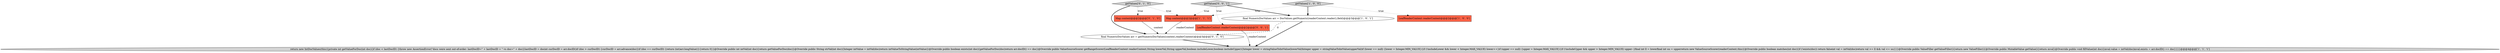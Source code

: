 digraph {
8 [style = filled, label = "LeafReaderContext readerContext@@@2@@@['0', '0', '1']", fillcolor = tomato, shape = box image = "AAA0AAABBB3BBB"];
6 [style = filled, label = "getValues['0', '1', '0']", fillcolor = lightgray, shape = diamond image = "AAA0AAABBB2BBB"];
0 [style = filled, label = "LeafReaderContext readerContext@@@2@@@['1', '0', '0']", fillcolor = tomato, shape = box image = "AAA0AAABBB1BBB"];
1 [style = filled, label = "return new IntDocValues(this){private int getValueForDoc(int doc){if (doc < lastDocID) {throw new AssertionError(\"docs were sent out-of-order: lastDocID=\" + lastDocID + \" vs doc=\" + doc)}lastDocID = docint curDocID = arr.docID()if (doc > curDocID) {curDocID = arr.advance(doc)}if (doc == curDocID) {return (int)arr.longValue()}{return 0}}@Override public int intVal(int doc){return getValueForDoc(doc)}@Override public String strVal(int doc){Integer intValue = intVal(doc)return intValueToStringValue(intValue)}@Override public boolean exists(int doc){getValueForDoc(doc)return arr.docID() == doc}@Override public ValueSourceScorer getRangeScorer(LeafReaderContext readerContext,String lowerVal,String upperVal,boolean includeLower,boolean includeUpper){Integer lower = stringValueToIntValue(lowerVal)Integer upper = stringValueToIntValue(upperVal)if (lower == null) {lower = Integer.MIN_VALUE}{if (!includeLower && lower < Integer.MAX_VALUE) lower++}if (upper == null) {upper = Integer.MAX_VALUE}{if (!includeUpper && upper > Integer.MIN_VALUE) upper--}final int ll = lowerfinal int uu = upperreturn new ValueSourceScorer(readerContext,this){@Override public boolean matches(int doc){if (!exists(doc)) return falseint val = intVal(doc)return val >= ll && val <= uu}}}@Override public ValueFiller getValueFiller(){return new ValueFiller(){@Override public MutableValue getValue(){return mval}@Override public void fillValue(int doc){mval.value = intVal(doc)mval.exists = arr.docID() == doc}}}}@@@4@@@['1', '1', '1']", fillcolor = lightgray, shape = ellipse image = "AAA0AAABBB1BBB"];
5 [style = filled, label = "Map context@@@2@@@['0', '1', '0']", fillcolor = tomato, shape = box image = "AAA0AAABBB2BBB"];
2 [style = filled, label = "Map context@@@2@@@['1', '1', '1']", fillcolor = tomato, shape = box image = "AAA0AAABBB1BBB"];
7 [style = filled, label = "final NumericDocValues arr = getNumericDocValues(context,readerContext)@@@3@@@['0', '1', '0']", fillcolor = white, shape = ellipse image = "AAA1AAABBB2BBB"];
9 [style = filled, label = "getValues['0', '0', '1']", fillcolor = lightgray, shape = diamond image = "AAA0AAABBB3BBB"];
3 [style = filled, label = "final NumericDocValues arr = DocValues.getNumeric(readerContext.reader(),field)@@@3@@@['1', '0', '1']", fillcolor = white, shape = ellipse image = "AAA0AAABBB1BBB"];
4 [style = filled, label = "getValues['1', '0', '0']", fillcolor = lightgray, shape = diamond image = "AAA0AAABBB1BBB"];
9->3 [style = bold, label=""];
6->5 [style = dotted, label="true"];
7->1 [style = bold, label=""];
9->8 [style = dotted, label="true"];
6->2 [style = dotted, label="true"];
6->7 [style = bold, label=""];
5->7 [style = solid, label="context"];
4->3 [style = bold, label=""];
4->0 [style = dotted, label="true"];
9->2 [style = dotted, label="true"];
8->1 [style = solid, label="readerContext"];
3->7 [style = dashed, label="0"];
3->1 [style = bold, label=""];
2->7 [style = solid, label="readerContext"];
4->2 [style = dotted, label="true"];
}

